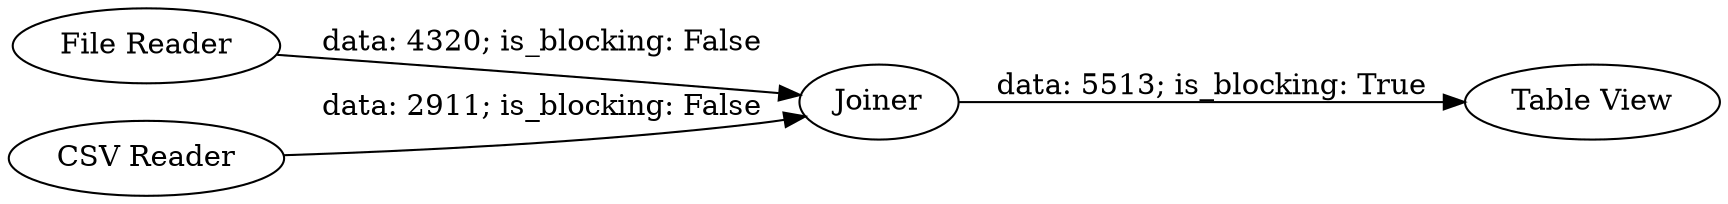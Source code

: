 digraph {
	"8145263617060482689_9" [label="Table View"]
	"8145263617060482689_7" [label="File Reader"]
	"8145263617060482689_8" [label="CSV Reader"]
	"8145263617060482689_6" [label=Joiner]
	"8145263617060482689_6" -> "8145263617060482689_9" [label="data: 5513; is_blocking: True"]
	"8145263617060482689_8" -> "8145263617060482689_6" [label="data: 2911; is_blocking: False"]
	"8145263617060482689_7" -> "8145263617060482689_6" [label="data: 4320; is_blocking: False"]
	rankdir=LR
}

